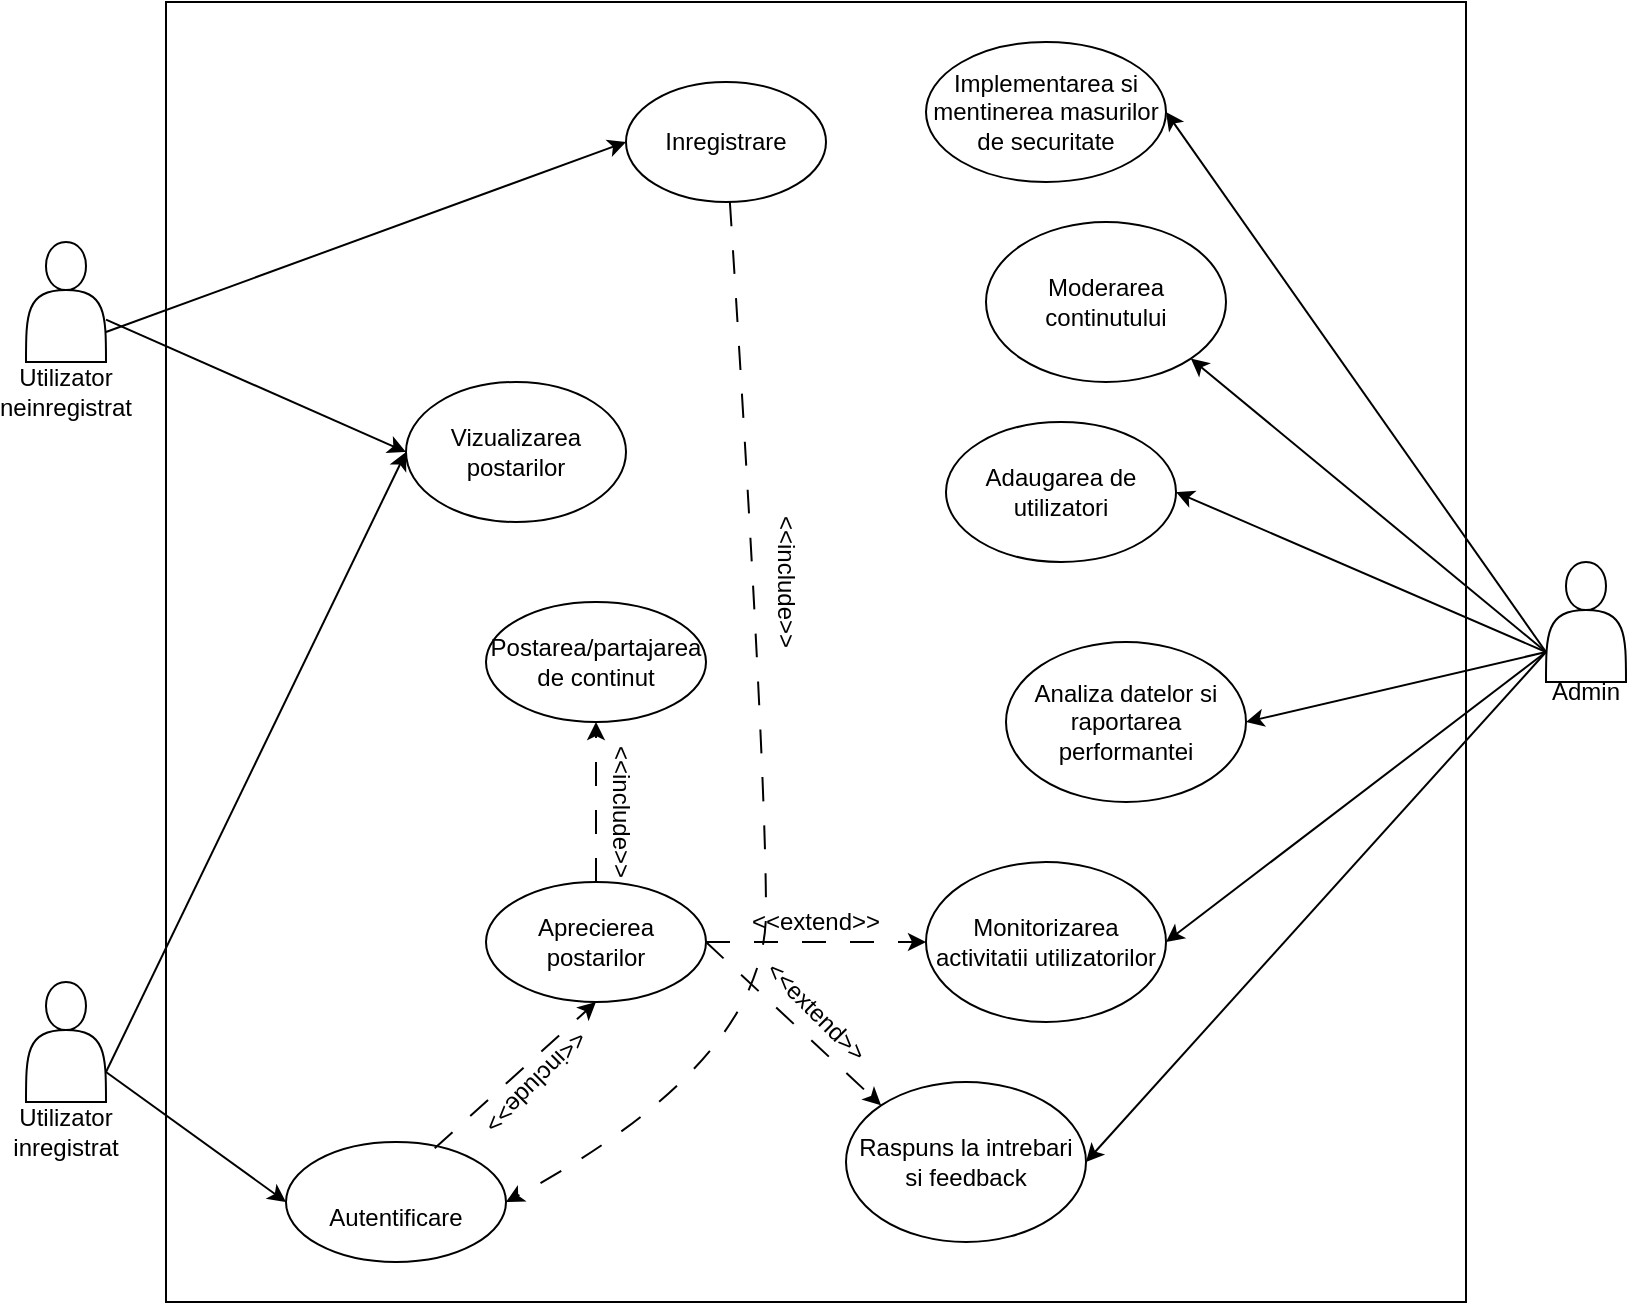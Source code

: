 <mxfile>
    <diagram name="Page-1" id="o-9i83hBb2brApT6Z78l">
        <mxGraphModel dx="746" dy="1415" grid="1" gridSize="10" guides="1" tooltips="1" connect="1" arrows="1" fold="1" page="1" pageScale="1" pageWidth="850" pageHeight="1100" math="0" shadow="0">
            <root>
                <mxCell id="0"/>
                <mxCell id="1" parent="0"/>
                <mxCell id="N8jIvKrpUovW4Z0gwDRN-1" value="" style="whiteSpace=wrap;html=1;aspect=fixed;" parent="1" vertex="1">
                    <mxGeometry x="110" y="-10" width="650" height="650" as="geometry"/>
                </mxCell>
                <mxCell id="N8jIvKrpUovW4Z0gwDRN-2" value="" style="shape=actor;whiteSpace=wrap;html=1;" parent="1" vertex="1">
                    <mxGeometry x="40" y="110" width="40" height="60" as="geometry"/>
                </mxCell>
                <mxCell id="N8jIvKrpUovW4Z0gwDRN-3" value="" style="shape=actor;whiteSpace=wrap;html=1;" parent="1" vertex="1">
                    <mxGeometry x="40" y="480" width="40" height="60" as="geometry"/>
                </mxCell>
                <mxCell id="N8jIvKrpUovW4Z0gwDRN-4" value="" style="shape=actor;whiteSpace=wrap;html=1;fontFamily=Times New Roman;" parent="1" vertex="1">
                    <mxGeometry x="800" y="270" width="40" height="60" as="geometry"/>
                </mxCell>
                <mxCell id="N8jIvKrpUovW4Z0gwDRN-5" value="Admin" style="text;html=1;align=center;verticalAlign=middle;whiteSpace=wrap;rounded=0;" parent="1" vertex="1">
                    <mxGeometry x="795" y="320" width="50" height="30" as="geometry"/>
                </mxCell>
                <mxCell id="N8jIvKrpUovW4Z0gwDRN-6" value="Utilizator inregistrat" style="text;html=1;align=center;verticalAlign=middle;whiteSpace=wrap;rounded=0;" parent="1" vertex="1">
                    <mxGeometry x="30" y="540" width="60" height="30" as="geometry"/>
                </mxCell>
                <mxCell id="N8jIvKrpUovW4Z0gwDRN-7" value="Utilizator neinregistrat" style="text;html=1;align=center;verticalAlign=middle;whiteSpace=wrap;rounded=0;" parent="1" vertex="1">
                    <mxGeometry x="30" y="170" width="60" height="30" as="geometry"/>
                </mxCell>
                <mxCell id="N8jIvKrpUovW4Z0gwDRN-8" value="Implementarea si mentinerea masurilor de securitate" style="ellipse;whiteSpace=wrap;html=1;" parent="1" vertex="1">
                    <mxGeometry x="490" y="10" width="120" height="70" as="geometry"/>
                </mxCell>
                <mxCell id="N8jIvKrpUovW4Z0gwDRN-9" value="Moderarea continutului" style="ellipse;whiteSpace=wrap;html=1;" parent="1" vertex="1">
                    <mxGeometry x="520" y="100" width="120" height="80" as="geometry"/>
                </mxCell>
                <mxCell id="N8jIvKrpUovW4Z0gwDRN-10" value="Adaugarea de utilizatori" style="ellipse;whiteSpace=wrap;html=1;" parent="1" vertex="1">
                    <mxGeometry x="500" y="200" width="115" height="70" as="geometry"/>
                </mxCell>
                <mxCell id="N8jIvKrpUovW4Z0gwDRN-11" value="Analiza datelor si raportarea performantei" style="ellipse;whiteSpace=wrap;html=1;" parent="1" vertex="1">
                    <mxGeometry x="530" y="310" width="120" height="80" as="geometry"/>
                </mxCell>
                <mxCell id="N8jIvKrpUovW4Z0gwDRN-12" value="Monitorizarea activitatii utilizatorilor" style="ellipse;whiteSpace=wrap;html=1;" parent="1" vertex="1">
                    <mxGeometry x="490" y="420" width="120" height="80" as="geometry"/>
                </mxCell>
                <mxCell id="N8jIvKrpUovW4Z0gwDRN-13" value="Raspuns la intrebari si feedback" style="ellipse;whiteSpace=wrap;html=1;" parent="1" vertex="1">
                    <mxGeometry x="450" y="530" width="120" height="80" as="geometry"/>
                </mxCell>
                <mxCell id="N8jIvKrpUovW4Z0gwDRN-14" value="" style="endArrow=classic;html=1;rounded=0;exitX=0;exitY=0.75;exitDx=0;exitDy=0;entryX=1;entryY=0.5;entryDx=0;entryDy=0;" parent="1" source="N8jIvKrpUovW4Z0gwDRN-4" target="N8jIvKrpUovW4Z0gwDRN-11" edge="1">
                    <mxGeometry width="50" height="50" relative="1" as="geometry">
                        <mxPoint x="400" y="410" as="sourcePoint"/>
                        <mxPoint x="450" y="360" as="targetPoint"/>
                    </mxGeometry>
                </mxCell>
                <mxCell id="N8jIvKrpUovW4Z0gwDRN-15" value="" style="endArrow=classic;html=1;rounded=0;exitX=0;exitY=0.75;exitDx=0;exitDy=0;entryX=1;entryY=0.5;entryDx=0;entryDy=0;" parent="1" source="N8jIvKrpUovW4Z0gwDRN-4" target="N8jIvKrpUovW4Z0gwDRN-12" edge="1">
                    <mxGeometry width="50" height="50" relative="1" as="geometry">
                        <mxPoint x="400" y="410" as="sourcePoint"/>
                        <mxPoint x="450" y="360" as="targetPoint"/>
                    </mxGeometry>
                </mxCell>
                <mxCell id="N8jIvKrpUovW4Z0gwDRN-16" value="" style="endArrow=classic;html=1;rounded=0;exitX=0;exitY=0.75;exitDx=0;exitDy=0;entryX=1;entryY=0.5;entryDx=0;entryDy=0;" parent="1" source="N8jIvKrpUovW4Z0gwDRN-4" target="N8jIvKrpUovW4Z0gwDRN-10" edge="1">
                    <mxGeometry width="50" height="50" relative="1" as="geometry">
                        <mxPoint x="770" y="320" as="sourcePoint"/>
                        <mxPoint x="450" y="360" as="targetPoint"/>
                    </mxGeometry>
                </mxCell>
                <mxCell id="N8jIvKrpUovW4Z0gwDRN-17" value="" style="endArrow=classic;html=1;rounded=0;entryX=1;entryY=1;entryDx=0;entryDy=0;exitX=0;exitY=0.75;exitDx=0;exitDy=0;" parent="1" source="N8jIvKrpUovW4Z0gwDRN-4" target="N8jIvKrpUovW4Z0gwDRN-9" edge="1">
                    <mxGeometry width="50" height="50" relative="1" as="geometry">
                        <mxPoint x="780" y="320" as="sourcePoint"/>
                        <mxPoint x="450" y="360" as="targetPoint"/>
                    </mxGeometry>
                </mxCell>
                <mxCell id="N8jIvKrpUovW4Z0gwDRN-18" value="" style="endArrow=classic;html=1;rounded=0;exitX=0;exitY=0.75;exitDx=0;exitDy=0;entryX=1;entryY=0.5;entryDx=0;entryDy=0;" parent="1" source="N8jIvKrpUovW4Z0gwDRN-4" target="N8jIvKrpUovW4Z0gwDRN-8" edge="1">
                    <mxGeometry width="50" height="50" relative="1" as="geometry">
                        <mxPoint x="400" y="310" as="sourcePoint"/>
                        <mxPoint x="450" y="260" as="targetPoint"/>
                    </mxGeometry>
                </mxCell>
                <mxCell id="N8jIvKrpUovW4Z0gwDRN-20" value="" style="endArrow=classic;html=1;rounded=0;exitX=0;exitY=0.75;exitDx=0;exitDy=0;entryX=1;entryY=0.5;entryDx=0;entryDy=0;" parent="1" source="N8jIvKrpUovW4Z0gwDRN-4" target="N8jIvKrpUovW4Z0gwDRN-13" edge="1">
                    <mxGeometry width="50" height="50" relative="1" as="geometry">
                        <mxPoint x="400" y="510" as="sourcePoint"/>
                        <mxPoint x="450" y="460" as="targetPoint"/>
                    </mxGeometry>
                </mxCell>
                <mxCell id="N8jIvKrpUovW4Z0gwDRN-21" value="Vizualizarea postarilor" style="ellipse;whiteSpace=wrap;html=1;" parent="1" vertex="1">
                    <mxGeometry x="230" y="180" width="110" height="70" as="geometry"/>
                </mxCell>
                <mxCell id="N8jIvKrpUovW4Z0gwDRN-22" value="" style="endArrow=classic;html=1;rounded=0;exitX=1;exitY=0.75;exitDx=0;exitDy=0;entryX=0;entryY=0.5;entryDx=0;entryDy=0;" parent="1" source="N8jIvKrpUovW4Z0gwDRN-3" target="N8jIvKrpUovW4Z0gwDRN-21" edge="1">
                    <mxGeometry width="50" height="50" relative="1" as="geometry">
                        <mxPoint x="400" y="410" as="sourcePoint"/>
                        <mxPoint x="450" y="360" as="targetPoint"/>
                    </mxGeometry>
                </mxCell>
                <mxCell id="N8jIvKrpUovW4Z0gwDRN-23" value="" style="endArrow=classic;html=1;rounded=0;entryX=0;entryY=0.5;entryDx=0;entryDy=0;" parent="1" source="N8jIvKrpUovW4Z0gwDRN-2" target="N8jIvKrpUovW4Z0gwDRN-21" edge="1">
                    <mxGeometry width="50" height="50" relative="1" as="geometry">
                        <mxPoint x="400" y="410" as="sourcePoint"/>
                        <mxPoint x="450" y="360" as="targetPoint"/>
                    </mxGeometry>
                </mxCell>
                <mxCell id="N8jIvKrpUovW4Z0gwDRN-24" value="Inregistrare" style="ellipse;whiteSpace=wrap;html=1;" parent="1" vertex="1">
                    <mxGeometry x="340" y="30" width="100" height="60" as="geometry"/>
                </mxCell>
                <mxCell id="N8jIvKrpUovW4Z0gwDRN-26" value="" style="endArrow=classic;html=1;rounded=0;exitX=1;exitY=0.75;exitDx=0;exitDy=0;entryX=0;entryY=0.5;entryDx=0;entryDy=0;" parent="1" source="N8jIvKrpUovW4Z0gwDRN-2" target="N8jIvKrpUovW4Z0gwDRN-24" edge="1">
                    <mxGeometry width="50" height="50" relative="1" as="geometry">
                        <mxPoint x="400" y="310" as="sourcePoint"/>
                        <mxPoint x="450" y="260" as="targetPoint"/>
                    </mxGeometry>
                </mxCell>
                <mxCell id="N8jIvKrpUovW4Z0gwDRN-27" value="&lt;br&gt;Autentificare&lt;br&gt;" style="ellipse;whiteSpace=wrap;html=1;" parent="1" vertex="1">
                    <mxGeometry x="170" y="560" width="110" height="60" as="geometry"/>
                </mxCell>
                <mxCell id="N8jIvKrpUovW4Z0gwDRN-28" value="" style="endArrow=classic;html=1;rounded=0;exitX=1;exitY=0.75;exitDx=0;exitDy=0;entryX=0;entryY=0.5;entryDx=0;entryDy=0;" parent="1" source="N8jIvKrpUovW4Z0gwDRN-3" target="N8jIvKrpUovW4Z0gwDRN-27" edge="1">
                    <mxGeometry width="50" height="50" relative="1" as="geometry">
                        <mxPoint x="400" y="610" as="sourcePoint"/>
                        <mxPoint x="250" y="540" as="targetPoint"/>
                    </mxGeometry>
                </mxCell>
                <mxCell id="N8jIvKrpUovW4Z0gwDRN-29" value="Postarea/partajarea de continut" style="ellipse;whiteSpace=wrap;html=1;" parent="1" vertex="1">
                    <mxGeometry x="270" y="290" width="110" height="60" as="geometry"/>
                </mxCell>
                <mxCell id="N8jIvKrpUovW4Z0gwDRN-30" value="" style="endArrow=classic;html=1;rounded=0;entryX=0.5;entryY=1;entryDx=0;entryDy=0;dashed=1;dashPattern=12 12;" parent="1" source="N8jIvKrpUovW4Z0gwDRN-31" target="N8jIvKrpUovW4Z0gwDRN-29" edge="1">
                    <mxGeometry width="50" height="50" relative="1" as="geometry">
                        <mxPoint x="400" y="410" as="sourcePoint"/>
                        <mxPoint x="450" y="360" as="targetPoint"/>
                    </mxGeometry>
                </mxCell>
                <mxCell id="N8jIvKrpUovW4Z0gwDRN-31" value="Aprecierea postarilor" style="ellipse;whiteSpace=wrap;html=1;" parent="1" vertex="1">
                    <mxGeometry x="270" y="430" width="110" height="60" as="geometry"/>
                </mxCell>
                <mxCell id="N8jIvKrpUovW4Z0gwDRN-32" value="" style="endArrow=classic;html=1;rounded=0;exitX=0.676;exitY=0.053;exitDx=0;exitDy=0;exitPerimeter=0;dashed=1;dashPattern=12 12;" parent="1" source="N8jIvKrpUovW4Z0gwDRN-27" edge="1">
                    <mxGeometry width="50" height="50" relative="1" as="geometry">
                        <mxPoint x="400" y="410" as="sourcePoint"/>
                        <mxPoint x="325" y="490" as="targetPoint"/>
                    </mxGeometry>
                </mxCell>
                <mxCell id="N8jIvKrpUovW4Z0gwDRN-33" value="" style="endArrow=classic;html=1;rounded=0;exitX=1;exitY=0.5;exitDx=0;exitDy=0;entryX=0;entryY=0.5;entryDx=0;entryDy=0;dashed=1;dashPattern=12 12;" parent="1" source="N8jIvKrpUovW4Z0gwDRN-31" target="N8jIvKrpUovW4Z0gwDRN-12" edge="1">
                    <mxGeometry width="50" height="50" relative="1" as="geometry">
                        <mxPoint x="400" y="410" as="sourcePoint"/>
                        <mxPoint x="450" y="360" as="targetPoint"/>
                    </mxGeometry>
                </mxCell>
                <mxCell id="N8jIvKrpUovW4Z0gwDRN-34" value="" style="endArrow=classic;html=1;rounded=0;exitX=1;exitY=0.5;exitDx=0;exitDy=0;entryX=0;entryY=0;entryDx=0;entryDy=0;dashed=1;dashPattern=12 12;" parent="1" source="N8jIvKrpUovW4Z0gwDRN-31" target="N8jIvKrpUovW4Z0gwDRN-13" edge="1">
                    <mxGeometry width="50" height="50" relative="1" as="geometry">
                        <mxPoint x="400" y="410" as="sourcePoint"/>
                        <mxPoint x="450" y="360" as="targetPoint"/>
                    </mxGeometry>
                </mxCell>
                <mxCell id="2" value="&amp;lt;&amp;lt;extend&amp;gt;&amp;gt;" style="text;html=1;strokeColor=none;fillColor=none;align=center;verticalAlign=middle;whiteSpace=wrap;rounded=0;" vertex="1" parent="1">
                    <mxGeometry x="410" y="440" width="50" height="20" as="geometry"/>
                </mxCell>
                <mxCell id="4" value="&amp;lt;&amp;lt;extend&amp;gt;&amp;gt;" style="text;html=1;strokeColor=none;fillColor=none;align=center;verticalAlign=middle;whiteSpace=wrap;rounded=0;rotation=45;" vertex="1" parent="1">
                    <mxGeometry x="410" y="490" width="50" height="10" as="geometry"/>
                </mxCell>
                <mxCell id="5" value="&amp;lt;&amp;lt;include&amp;gt;&amp;gt;" style="text;html=1;strokeColor=none;fillColor=none;align=center;verticalAlign=middle;whiteSpace=wrap;rounded=0;rotation=-225;" vertex="1" parent="1">
                    <mxGeometry x="270" y="520" width="50" height="20" as="geometry"/>
                </mxCell>
                <mxCell id="6" value="&amp;lt;&amp;lt;include&amp;gt;&amp;gt;" style="text;html=1;strokeColor=none;fillColor=none;align=center;verticalAlign=middle;whiteSpace=wrap;rounded=0;rotation=90;" vertex="1" parent="1">
                    <mxGeometry x="310" y="390" width="55" height="10" as="geometry"/>
                </mxCell>
                <mxCell id="7" value="" style="curved=1;endArrow=classic;html=1;entryX=1;entryY=0.5;entryDx=0;entryDy=0;dashed=1;dashPattern=12 12;" edge="1" parent="1" source="N8jIvKrpUovW4Z0gwDRN-24" target="N8jIvKrpUovW4Z0gwDRN-27">
                    <mxGeometry width="50" height="50" relative="1" as="geometry">
                        <mxPoint x="360" y="370" as="sourcePoint"/>
                        <mxPoint x="410" y="320" as="targetPoint"/>
                        <Array as="points">
                            <mxPoint x="410" y="370"/>
                            <mxPoint x="410" y="520"/>
                        </Array>
                    </mxGeometry>
                </mxCell>
                <mxCell id="8" value="&amp;lt;&amp;lt;include&amp;gt;&amp;gt;" style="text;html=1;strokeColor=none;fillColor=none;align=center;verticalAlign=middle;whiteSpace=wrap;rounded=0;rotation=90;" vertex="1" parent="1">
                    <mxGeometry x="390" y="270" width="60" height="20" as="geometry"/>
                </mxCell>
            </root>
        </mxGraphModel>
    </diagram>
</mxfile>